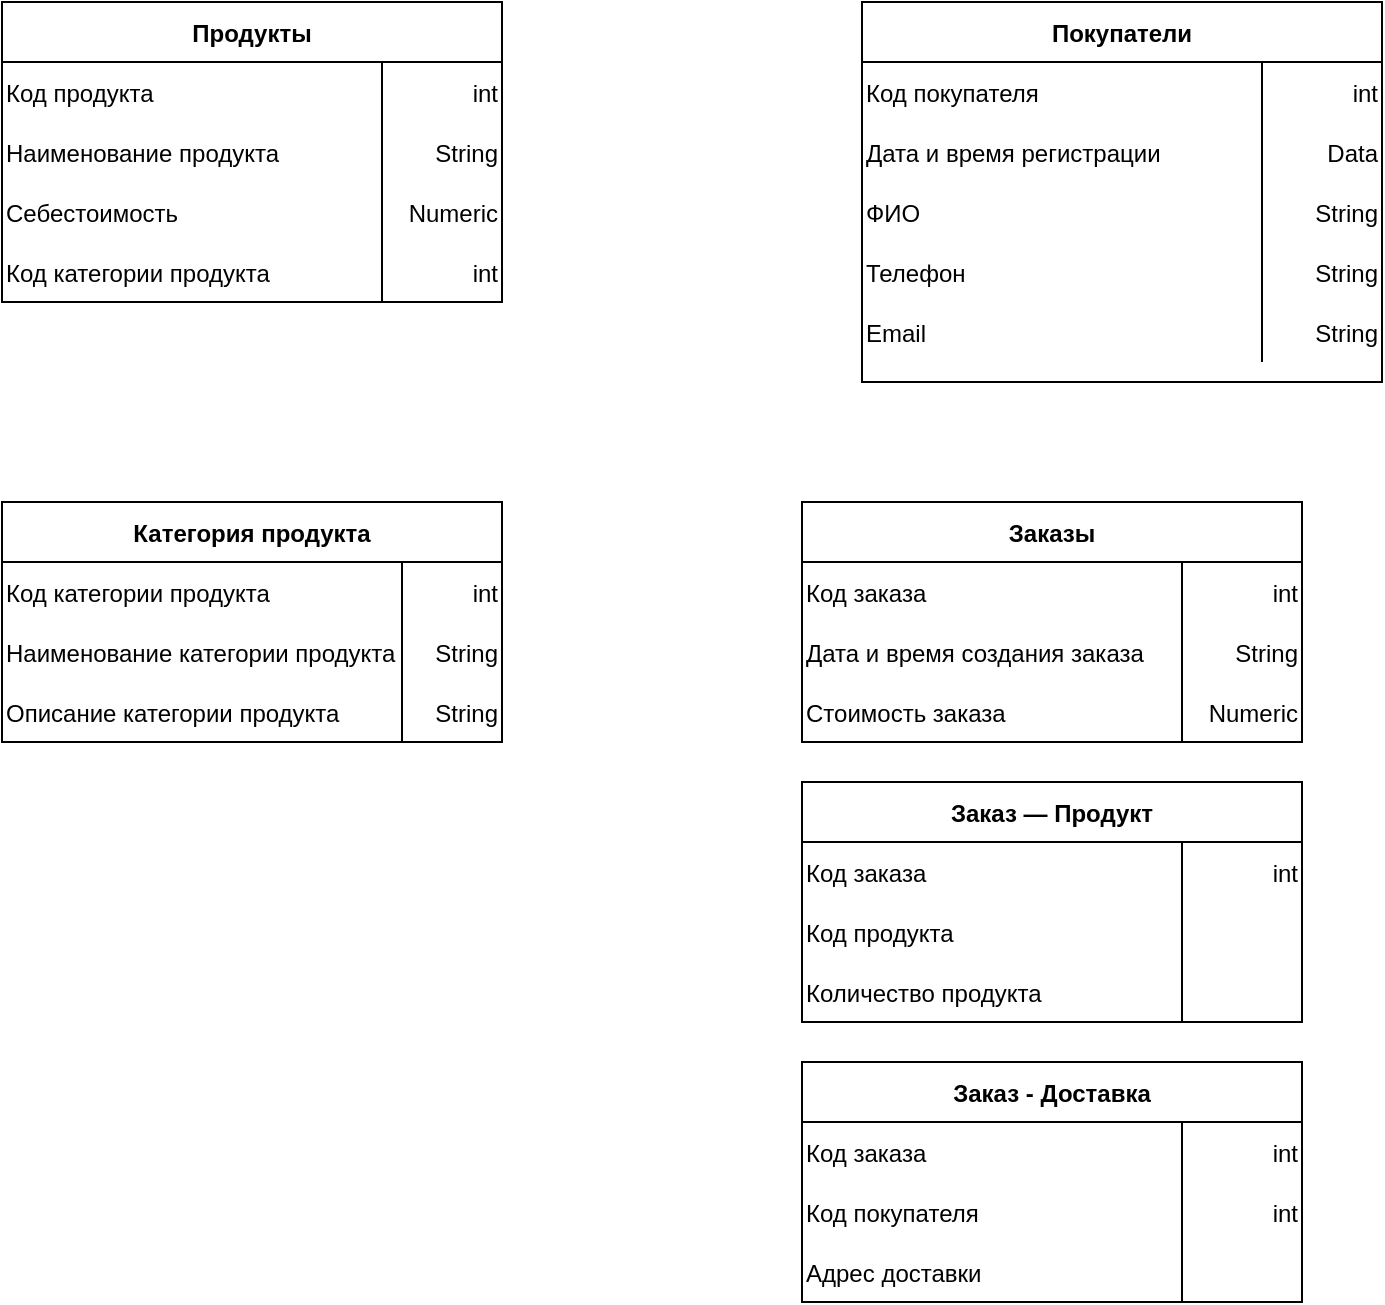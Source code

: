 <mxfile version="23.1.5" type="github">
  <diagram id="R2lEEEUBdFMjLlhIrx00" name="Page-1">
    <mxGraphModel dx="1380" dy="783" grid="1" gridSize="10" guides="1" tooltips="1" connect="1" arrows="1" fold="1" page="1" pageScale="1" pageWidth="850" pageHeight="1100" math="0" shadow="0" extFonts="Permanent Marker^https://fonts.googleapis.com/css?family=Permanent+Marker">
      <root>
        <mxCell id="0" />
        <mxCell id="1" parent="0" />
        <mxCell id="C-vyLk0tnHw3VtMMgP7b-13" value="Продукты" style="shape=table;startSize=30;container=1;collapsible=1;childLayout=tableLayout;fixedRows=1;rowLines=0;fontStyle=1;align=center;resizeLast=1;" parent="1" vertex="1">
          <mxGeometry x="70" y="90" width="250" height="150" as="geometry" />
        </mxCell>
        <mxCell id="C-vyLk0tnHw3VtMMgP7b-17" value="" style="shape=partialRectangle;collapsible=0;dropTarget=0;pointerEvents=0;fillColor=none;points=[[0,0.5],[1,0.5]];portConstraint=eastwest;top=0;left=0;right=0;bottom=0;" parent="C-vyLk0tnHw3VtMMgP7b-13" vertex="1">
          <mxGeometry y="30" width="250" height="30" as="geometry" />
        </mxCell>
        <mxCell id="C-vyLk0tnHw3VtMMgP7b-18" value="Код продукта" style="shape=partialRectangle;overflow=hidden;connectable=0;fillColor=none;top=0;left=0;bottom=0;right=0;align=left;" parent="C-vyLk0tnHw3VtMMgP7b-17" vertex="1">
          <mxGeometry width="190" height="30" as="geometry">
            <mxRectangle width="190" height="30" as="alternateBounds" />
          </mxGeometry>
        </mxCell>
        <mxCell id="C-vyLk0tnHw3VtMMgP7b-19" value="int" style="shape=partialRectangle;overflow=hidden;connectable=0;fillColor=none;top=0;left=0;bottom=0;right=0;align=right;spacingLeft=6;" parent="C-vyLk0tnHw3VtMMgP7b-17" vertex="1">
          <mxGeometry x="190" width="60" height="30" as="geometry">
            <mxRectangle width="60" height="30" as="alternateBounds" />
          </mxGeometry>
        </mxCell>
        <mxCell id="C-vyLk0tnHw3VtMMgP7b-20" value="" style="shape=partialRectangle;collapsible=0;dropTarget=0;pointerEvents=0;fillColor=none;points=[[0,0.5],[1,0.5]];portConstraint=eastwest;top=0;left=0;right=0;bottom=0;" parent="C-vyLk0tnHw3VtMMgP7b-13" vertex="1">
          <mxGeometry y="60" width="250" height="30" as="geometry" />
        </mxCell>
        <mxCell id="C-vyLk0tnHw3VtMMgP7b-21" value="Наименование продукта" style="shape=partialRectangle;overflow=hidden;connectable=0;fillColor=none;top=0;left=0;bottom=0;right=0;align=left;" parent="C-vyLk0tnHw3VtMMgP7b-20" vertex="1">
          <mxGeometry width="190" height="30" as="geometry">
            <mxRectangle width="190" height="30" as="alternateBounds" />
          </mxGeometry>
        </mxCell>
        <mxCell id="C-vyLk0tnHw3VtMMgP7b-22" value="String" style="shape=partialRectangle;overflow=hidden;connectable=0;fillColor=none;top=0;left=0;bottom=0;right=0;align=right;spacingLeft=6;" parent="C-vyLk0tnHw3VtMMgP7b-20" vertex="1">
          <mxGeometry x="190" width="60" height="30" as="geometry">
            <mxRectangle width="60" height="30" as="alternateBounds" />
          </mxGeometry>
        </mxCell>
        <mxCell id="90RBNHrMJxPTxC3LyVrr-16" style="shape=partialRectangle;collapsible=0;dropTarget=0;pointerEvents=0;fillColor=none;points=[[0,0.5],[1,0.5]];portConstraint=eastwest;top=0;left=0;right=0;bottom=0;" vertex="1" parent="C-vyLk0tnHw3VtMMgP7b-13">
          <mxGeometry y="90" width="250" height="30" as="geometry" />
        </mxCell>
        <mxCell id="90RBNHrMJxPTxC3LyVrr-17" value="Себестоимость" style="shape=partialRectangle;overflow=hidden;connectable=0;fillColor=none;top=0;left=0;bottom=0;right=0;align=left;" vertex="1" parent="90RBNHrMJxPTxC3LyVrr-16">
          <mxGeometry width="190" height="30" as="geometry">
            <mxRectangle width="190" height="30" as="alternateBounds" />
          </mxGeometry>
        </mxCell>
        <mxCell id="90RBNHrMJxPTxC3LyVrr-18" value="Numeric" style="shape=partialRectangle;overflow=hidden;connectable=0;fillColor=none;top=0;left=0;bottom=0;right=0;align=right;spacingLeft=6;" vertex="1" parent="90RBNHrMJxPTxC3LyVrr-16">
          <mxGeometry x="190" width="60" height="30" as="geometry">
            <mxRectangle width="60" height="30" as="alternateBounds" />
          </mxGeometry>
        </mxCell>
        <mxCell id="90RBNHrMJxPTxC3LyVrr-19" style="shape=partialRectangle;collapsible=0;dropTarget=0;pointerEvents=0;fillColor=none;points=[[0,0.5],[1,0.5]];portConstraint=eastwest;top=0;left=0;right=0;bottom=0;" vertex="1" parent="C-vyLk0tnHw3VtMMgP7b-13">
          <mxGeometry y="120" width="250" height="30" as="geometry" />
        </mxCell>
        <mxCell id="90RBNHrMJxPTxC3LyVrr-20" value="Код категории продукта" style="shape=partialRectangle;overflow=hidden;connectable=0;fillColor=none;top=0;left=0;bottom=0;right=0;align=left;" vertex="1" parent="90RBNHrMJxPTxC3LyVrr-19">
          <mxGeometry width="190" height="30" as="geometry">
            <mxRectangle width="190" height="30" as="alternateBounds" />
          </mxGeometry>
        </mxCell>
        <mxCell id="90RBNHrMJxPTxC3LyVrr-21" value="int" style="shape=partialRectangle;overflow=hidden;connectable=0;fillColor=none;top=0;left=0;bottom=0;right=0;align=right;spacingLeft=6;" vertex="1" parent="90RBNHrMJxPTxC3LyVrr-19">
          <mxGeometry x="190" width="60" height="30" as="geometry">
            <mxRectangle width="60" height="30" as="alternateBounds" />
          </mxGeometry>
        </mxCell>
        <mxCell id="90RBNHrMJxPTxC3LyVrr-6" value="Покупатели" style="shape=table;startSize=30;container=1;collapsible=1;childLayout=tableLayout;fixedRows=1;rowLines=0;fontStyle=1;align=center;resizeLast=1;" vertex="1" parent="1">
          <mxGeometry x="500" y="90" width="260" height="190" as="geometry" />
        </mxCell>
        <mxCell id="90RBNHrMJxPTxC3LyVrr-36" style="shape=partialRectangle;collapsible=0;dropTarget=0;pointerEvents=0;fillColor=none;points=[[0,0.5],[1,0.5]];portConstraint=eastwest;top=0;left=0;right=0;bottom=0;" vertex="1" parent="90RBNHrMJxPTxC3LyVrr-6">
          <mxGeometry y="30" width="260" height="30" as="geometry" />
        </mxCell>
        <mxCell id="90RBNHrMJxPTxC3LyVrr-37" value="Код покупателя" style="shape=partialRectangle;overflow=hidden;connectable=0;fillColor=none;top=0;left=0;bottom=0;right=0;strokeColor=default;align=left;" vertex="1" parent="90RBNHrMJxPTxC3LyVrr-36">
          <mxGeometry width="200" height="30" as="geometry">
            <mxRectangle width="200" height="30" as="alternateBounds" />
          </mxGeometry>
        </mxCell>
        <mxCell id="90RBNHrMJxPTxC3LyVrr-38" value="int" style="shape=partialRectangle;overflow=hidden;connectable=0;fillColor=none;top=0;left=0;bottom=0;right=0;align=right;spacingLeft=6;labelBorderColor=none;strokeColor=default;" vertex="1" parent="90RBNHrMJxPTxC3LyVrr-36">
          <mxGeometry x="200" width="60" height="30" as="geometry">
            <mxRectangle width="60" height="30" as="alternateBounds" />
          </mxGeometry>
        </mxCell>
        <mxCell id="90RBNHrMJxPTxC3LyVrr-10" value="" style="shape=partialRectangle;collapsible=0;dropTarget=0;pointerEvents=0;fillColor=none;points=[[0,0.5],[1,0.5]];portConstraint=eastwest;top=0;left=0;right=0;bottom=0;" vertex="1" parent="90RBNHrMJxPTxC3LyVrr-6">
          <mxGeometry y="60" width="260" height="30" as="geometry" />
        </mxCell>
        <mxCell id="90RBNHrMJxPTxC3LyVrr-11" value="Дата и время регистрации" style="shape=partialRectangle;overflow=hidden;connectable=0;fillColor=none;top=0;left=0;bottom=0;right=0;strokeColor=default;align=left;" vertex="1" parent="90RBNHrMJxPTxC3LyVrr-10">
          <mxGeometry width="200" height="30" as="geometry">
            <mxRectangle width="200" height="30" as="alternateBounds" />
          </mxGeometry>
        </mxCell>
        <mxCell id="90RBNHrMJxPTxC3LyVrr-12" value="Data" style="shape=partialRectangle;overflow=hidden;connectable=0;fillColor=none;top=0;left=0;bottom=0;right=0;align=right;spacingLeft=6;labelBorderColor=none;strokeColor=default;" vertex="1" parent="90RBNHrMJxPTxC3LyVrr-10">
          <mxGeometry x="200" width="60" height="30" as="geometry">
            <mxRectangle width="60" height="30" as="alternateBounds" />
          </mxGeometry>
        </mxCell>
        <mxCell id="90RBNHrMJxPTxC3LyVrr-13" value="" style="shape=partialRectangle;collapsible=0;dropTarget=0;pointerEvents=0;fillColor=none;points=[[0,0.5],[1,0.5]];portConstraint=eastwest;top=0;left=0;right=0;bottom=0;" vertex="1" parent="90RBNHrMJxPTxC3LyVrr-6">
          <mxGeometry y="90" width="260" height="30" as="geometry" />
        </mxCell>
        <mxCell id="90RBNHrMJxPTxC3LyVrr-14" value="ФИО" style="shape=partialRectangle;overflow=hidden;connectable=0;fillColor=none;top=0;left=0;bottom=0;right=0;strokeColor=default;align=left;" vertex="1" parent="90RBNHrMJxPTxC3LyVrr-13">
          <mxGeometry width="200" height="30" as="geometry">
            <mxRectangle width="200" height="30" as="alternateBounds" />
          </mxGeometry>
        </mxCell>
        <mxCell id="90RBNHrMJxPTxC3LyVrr-15" value="String" style="shape=partialRectangle;overflow=hidden;connectable=0;fillColor=none;top=0;left=0;bottom=0;right=0;align=right;spacingLeft=6;labelBorderColor=none;strokeColor=default;" vertex="1" parent="90RBNHrMJxPTxC3LyVrr-13">
          <mxGeometry x="200" width="60" height="30" as="geometry">
            <mxRectangle width="60" height="30" as="alternateBounds" />
          </mxGeometry>
        </mxCell>
        <mxCell id="90RBNHrMJxPTxC3LyVrr-33" style="shape=partialRectangle;collapsible=0;dropTarget=0;pointerEvents=0;fillColor=none;points=[[0,0.5],[1,0.5]];portConstraint=eastwest;top=0;left=0;right=0;bottom=0;" vertex="1" parent="90RBNHrMJxPTxC3LyVrr-6">
          <mxGeometry y="120" width="260" height="30" as="geometry" />
        </mxCell>
        <mxCell id="90RBNHrMJxPTxC3LyVrr-34" value="Телефон" style="shape=partialRectangle;overflow=hidden;connectable=0;fillColor=none;top=0;left=0;bottom=0;right=0;strokeColor=default;align=left;" vertex="1" parent="90RBNHrMJxPTxC3LyVrr-33">
          <mxGeometry width="200" height="30" as="geometry">
            <mxRectangle width="200" height="30" as="alternateBounds" />
          </mxGeometry>
        </mxCell>
        <mxCell id="90RBNHrMJxPTxC3LyVrr-35" value="String" style="shape=partialRectangle;overflow=hidden;connectable=0;fillColor=none;top=0;left=0;bottom=0;right=0;align=right;spacingLeft=6;labelBorderColor=none;strokeColor=default;" vertex="1" parent="90RBNHrMJxPTxC3LyVrr-33">
          <mxGeometry x="200" width="60" height="30" as="geometry">
            <mxRectangle width="60" height="30" as="alternateBounds" />
          </mxGeometry>
        </mxCell>
        <mxCell id="90RBNHrMJxPTxC3LyVrr-30" style="shape=partialRectangle;collapsible=0;dropTarget=0;pointerEvents=0;fillColor=none;points=[[0,0.5],[1,0.5]];portConstraint=eastwest;top=0;left=0;right=0;bottom=0;" vertex="1" parent="90RBNHrMJxPTxC3LyVrr-6">
          <mxGeometry y="150" width="260" height="30" as="geometry" />
        </mxCell>
        <mxCell id="90RBNHrMJxPTxC3LyVrr-31" value="Email" style="shape=partialRectangle;overflow=hidden;connectable=0;fillColor=none;top=0;left=0;bottom=0;right=0;strokeColor=default;align=left;" vertex="1" parent="90RBNHrMJxPTxC3LyVrr-30">
          <mxGeometry width="200" height="30" as="geometry">
            <mxRectangle width="200" height="30" as="alternateBounds" />
          </mxGeometry>
        </mxCell>
        <mxCell id="90RBNHrMJxPTxC3LyVrr-32" value="String" style="shape=partialRectangle;overflow=hidden;connectable=0;fillColor=none;top=0;left=0;bottom=0;right=0;align=right;spacingLeft=6;labelBorderColor=none;strokeColor=default;" vertex="1" parent="90RBNHrMJxPTxC3LyVrr-30">
          <mxGeometry x="200" width="60" height="30" as="geometry">
            <mxRectangle width="60" height="30" as="alternateBounds" />
          </mxGeometry>
        </mxCell>
        <mxCell id="90RBNHrMJxPTxC3LyVrr-39" value="Категория продукта" style="shape=table;startSize=30;container=1;collapsible=1;childLayout=tableLayout;fixedRows=1;rowLines=0;fontStyle=1;align=center;resizeLast=1;" vertex="1" parent="1">
          <mxGeometry x="70" y="340" width="250" height="120" as="geometry" />
        </mxCell>
        <mxCell id="90RBNHrMJxPTxC3LyVrr-40" value="" style="shape=partialRectangle;collapsible=0;dropTarget=0;pointerEvents=0;fillColor=none;points=[[0,0.5],[1,0.5]];portConstraint=eastwest;top=0;left=0;right=0;bottom=0;" vertex="1" parent="90RBNHrMJxPTxC3LyVrr-39">
          <mxGeometry y="30" width="250" height="30" as="geometry" />
        </mxCell>
        <mxCell id="90RBNHrMJxPTxC3LyVrr-41" value="Код категории продукта" style="shape=partialRectangle;overflow=hidden;connectable=0;fillColor=none;top=0;left=0;bottom=0;right=0;align=left;" vertex="1" parent="90RBNHrMJxPTxC3LyVrr-40">
          <mxGeometry width="200" height="30" as="geometry">
            <mxRectangle width="200" height="30" as="alternateBounds" />
          </mxGeometry>
        </mxCell>
        <mxCell id="90RBNHrMJxPTxC3LyVrr-42" value="int" style="shape=partialRectangle;overflow=hidden;connectable=0;fillColor=none;top=0;left=0;bottom=0;right=0;align=right;spacingLeft=6;" vertex="1" parent="90RBNHrMJxPTxC3LyVrr-40">
          <mxGeometry x="200" width="50" height="30" as="geometry">
            <mxRectangle width="50" height="30" as="alternateBounds" />
          </mxGeometry>
        </mxCell>
        <mxCell id="90RBNHrMJxPTxC3LyVrr-43" value="" style="shape=partialRectangle;collapsible=0;dropTarget=0;pointerEvents=0;fillColor=none;points=[[0,0.5],[1,0.5]];portConstraint=eastwest;top=0;left=0;right=0;bottom=0;" vertex="1" parent="90RBNHrMJxPTxC3LyVrr-39">
          <mxGeometry y="60" width="250" height="30" as="geometry" />
        </mxCell>
        <mxCell id="90RBNHrMJxPTxC3LyVrr-44" value="Наименование категории продукта" style="shape=partialRectangle;overflow=hidden;connectable=0;fillColor=none;top=0;left=0;bottom=0;right=0;align=left;" vertex="1" parent="90RBNHrMJxPTxC3LyVrr-43">
          <mxGeometry width="200" height="30" as="geometry">
            <mxRectangle width="200" height="30" as="alternateBounds" />
          </mxGeometry>
        </mxCell>
        <mxCell id="90RBNHrMJxPTxC3LyVrr-45" value="String" style="shape=partialRectangle;overflow=hidden;connectable=0;fillColor=none;top=0;left=0;bottom=0;right=0;align=right;spacingLeft=6;" vertex="1" parent="90RBNHrMJxPTxC3LyVrr-43">
          <mxGeometry x="200" width="50" height="30" as="geometry">
            <mxRectangle width="50" height="30" as="alternateBounds" />
          </mxGeometry>
        </mxCell>
        <mxCell id="90RBNHrMJxPTxC3LyVrr-46" style="shape=partialRectangle;collapsible=0;dropTarget=0;pointerEvents=0;fillColor=none;points=[[0,0.5],[1,0.5]];portConstraint=eastwest;top=0;left=0;right=0;bottom=0;" vertex="1" parent="90RBNHrMJxPTxC3LyVrr-39">
          <mxGeometry y="90" width="250" height="30" as="geometry" />
        </mxCell>
        <mxCell id="90RBNHrMJxPTxC3LyVrr-47" value="Описание категории продукта" style="shape=partialRectangle;overflow=hidden;connectable=0;fillColor=none;top=0;left=0;bottom=0;right=0;align=left;" vertex="1" parent="90RBNHrMJxPTxC3LyVrr-46">
          <mxGeometry width="200" height="30" as="geometry">
            <mxRectangle width="200" height="30" as="alternateBounds" />
          </mxGeometry>
        </mxCell>
        <mxCell id="90RBNHrMJxPTxC3LyVrr-48" value="String" style="shape=partialRectangle;overflow=hidden;connectable=0;fillColor=none;top=0;left=0;bottom=0;right=0;align=right;spacingLeft=6;" vertex="1" parent="90RBNHrMJxPTxC3LyVrr-46">
          <mxGeometry x="200" width="50" height="30" as="geometry">
            <mxRectangle width="50" height="30" as="alternateBounds" />
          </mxGeometry>
        </mxCell>
        <mxCell id="90RBNHrMJxPTxC3LyVrr-52" value="Заказы" style="shape=table;startSize=30;container=1;collapsible=1;childLayout=tableLayout;fixedRows=1;rowLines=0;fontStyle=1;align=center;resizeLast=1;" vertex="1" parent="1">
          <mxGeometry x="470" y="340" width="250" height="120" as="geometry" />
        </mxCell>
        <mxCell id="90RBNHrMJxPTxC3LyVrr-53" value="" style="shape=partialRectangle;collapsible=0;dropTarget=0;pointerEvents=0;fillColor=none;points=[[0,0.5],[1,0.5]];portConstraint=eastwest;top=0;left=0;right=0;bottom=0;" vertex="1" parent="90RBNHrMJxPTxC3LyVrr-52">
          <mxGeometry y="30" width="250" height="30" as="geometry" />
        </mxCell>
        <mxCell id="90RBNHrMJxPTxC3LyVrr-54" value="Код заказа" style="shape=partialRectangle;overflow=hidden;connectable=0;fillColor=none;top=0;left=0;bottom=0;right=0;align=left;" vertex="1" parent="90RBNHrMJxPTxC3LyVrr-53">
          <mxGeometry width="190" height="30" as="geometry">
            <mxRectangle width="190" height="30" as="alternateBounds" />
          </mxGeometry>
        </mxCell>
        <mxCell id="90RBNHrMJxPTxC3LyVrr-55" value="int" style="shape=partialRectangle;overflow=hidden;connectable=0;fillColor=none;top=0;left=0;bottom=0;right=0;align=right;spacingLeft=6;" vertex="1" parent="90RBNHrMJxPTxC3LyVrr-53">
          <mxGeometry x="190" width="60" height="30" as="geometry">
            <mxRectangle width="60" height="30" as="alternateBounds" />
          </mxGeometry>
        </mxCell>
        <mxCell id="90RBNHrMJxPTxC3LyVrr-56" value="" style="shape=partialRectangle;collapsible=0;dropTarget=0;pointerEvents=0;fillColor=none;points=[[0,0.5],[1,0.5]];portConstraint=eastwest;top=0;left=0;right=0;bottom=0;" vertex="1" parent="90RBNHrMJxPTxC3LyVrr-52">
          <mxGeometry y="60" width="250" height="30" as="geometry" />
        </mxCell>
        <mxCell id="90RBNHrMJxPTxC3LyVrr-57" value="Дата и время создания заказа" style="shape=partialRectangle;overflow=hidden;connectable=0;fillColor=none;top=0;left=0;bottom=0;right=0;align=left;" vertex="1" parent="90RBNHrMJxPTxC3LyVrr-56">
          <mxGeometry width="190" height="30" as="geometry">
            <mxRectangle width="190" height="30" as="alternateBounds" />
          </mxGeometry>
        </mxCell>
        <mxCell id="90RBNHrMJxPTxC3LyVrr-58" value="String" style="shape=partialRectangle;overflow=hidden;connectable=0;fillColor=none;top=0;left=0;bottom=0;right=0;align=right;spacingLeft=6;" vertex="1" parent="90RBNHrMJxPTxC3LyVrr-56">
          <mxGeometry x="190" width="60" height="30" as="geometry">
            <mxRectangle width="60" height="30" as="alternateBounds" />
          </mxGeometry>
        </mxCell>
        <mxCell id="90RBNHrMJxPTxC3LyVrr-59" style="shape=partialRectangle;collapsible=0;dropTarget=0;pointerEvents=0;fillColor=none;points=[[0,0.5],[1,0.5]];portConstraint=eastwest;top=0;left=0;right=0;bottom=0;" vertex="1" parent="90RBNHrMJxPTxC3LyVrr-52">
          <mxGeometry y="90" width="250" height="30" as="geometry" />
        </mxCell>
        <mxCell id="90RBNHrMJxPTxC3LyVrr-60" value="Стоимость заказа" style="shape=partialRectangle;overflow=hidden;connectable=0;fillColor=none;top=0;left=0;bottom=0;right=0;align=left;" vertex="1" parent="90RBNHrMJxPTxC3LyVrr-59">
          <mxGeometry width="190" height="30" as="geometry">
            <mxRectangle width="190" height="30" as="alternateBounds" />
          </mxGeometry>
        </mxCell>
        <mxCell id="90RBNHrMJxPTxC3LyVrr-61" value="Numeric" style="shape=partialRectangle;overflow=hidden;connectable=0;fillColor=none;top=0;left=0;bottom=0;right=0;align=right;spacingLeft=6;" vertex="1" parent="90RBNHrMJxPTxC3LyVrr-59">
          <mxGeometry x="190" width="60" height="30" as="geometry">
            <mxRectangle width="60" height="30" as="alternateBounds" />
          </mxGeometry>
        </mxCell>
        <mxCell id="90RBNHrMJxPTxC3LyVrr-77" value="Заказ — Продукт" style="shape=table;startSize=30;container=1;collapsible=1;childLayout=tableLayout;fixedRows=1;rowLines=0;fontStyle=1;align=center;resizeLast=1;" vertex="1" parent="1">
          <mxGeometry x="470" y="480" width="250" height="120" as="geometry" />
        </mxCell>
        <mxCell id="90RBNHrMJxPTxC3LyVrr-78" value="" style="shape=partialRectangle;collapsible=0;dropTarget=0;pointerEvents=0;fillColor=none;points=[[0,0.5],[1,0.5]];portConstraint=eastwest;top=0;left=0;right=0;bottom=0;" vertex="1" parent="90RBNHrMJxPTxC3LyVrr-77">
          <mxGeometry y="30" width="250" height="30" as="geometry" />
        </mxCell>
        <mxCell id="90RBNHrMJxPTxC3LyVrr-79" value="Код заказа" style="shape=partialRectangle;overflow=hidden;connectable=0;fillColor=none;top=0;left=0;bottom=0;right=0;align=left;" vertex="1" parent="90RBNHrMJxPTxC3LyVrr-78">
          <mxGeometry width="190" height="30" as="geometry">
            <mxRectangle width="190" height="30" as="alternateBounds" />
          </mxGeometry>
        </mxCell>
        <mxCell id="90RBNHrMJxPTxC3LyVrr-80" value="int" style="shape=partialRectangle;overflow=hidden;connectable=0;fillColor=none;top=0;left=0;bottom=0;right=0;align=right;spacingLeft=6;" vertex="1" parent="90RBNHrMJxPTxC3LyVrr-78">
          <mxGeometry x="190" width="60" height="30" as="geometry">
            <mxRectangle width="60" height="30" as="alternateBounds" />
          </mxGeometry>
        </mxCell>
        <mxCell id="90RBNHrMJxPTxC3LyVrr-93" style="shape=partialRectangle;collapsible=0;dropTarget=0;pointerEvents=0;fillColor=none;points=[[0,0.5],[1,0.5]];portConstraint=eastwest;top=0;left=0;right=0;bottom=0;" vertex="1" parent="90RBNHrMJxPTxC3LyVrr-77">
          <mxGeometry y="60" width="250" height="30" as="geometry" />
        </mxCell>
        <mxCell id="90RBNHrMJxPTxC3LyVrr-94" value="Код продукта" style="shape=partialRectangle;overflow=hidden;connectable=0;fillColor=none;top=0;left=0;bottom=0;right=0;align=left;" vertex="1" parent="90RBNHrMJxPTxC3LyVrr-93">
          <mxGeometry width="190" height="30" as="geometry">
            <mxRectangle width="190" height="30" as="alternateBounds" />
          </mxGeometry>
        </mxCell>
        <mxCell id="90RBNHrMJxPTxC3LyVrr-95" style="shape=partialRectangle;overflow=hidden;connectable=0;fillColor=none;top=0;left=0;bottom=0;right=0;align=right;spacingLeft=6;" vertex="1" parent="90RBNHrMJxPTxC3LyVrr-93">
          <mxGeometry x="190" width="60" height="30" as="geometry">
            <mxRectangle width="60" height="30" as="alternateBounds" />
          </mxGeometry>
        </mxCell>
        <mxCell id="90RBNHrMJxPTxC3LyVrr-96" style="shape=partialRectangle;collapsible=0;dropTarget=0;pointerEvents=0;fillColor=none;points=[[0,0.5],[1,0.5]];portConstraint=eastwest;top=0;left=0;right=0;bottom=0;" vertex="1" parent="90RBNHrMJxPTxC3LyVrr-77">
          <mxGeometry y="90" width="250" height="30" as="geometry" />
        </mxCell>
        <mxCell id="90RBNHrMJxPTxC3LyVrr-97" value="Количество продукта" style="shape=partialRectangle;overflow=hidden;connectable=0;fillColor=none;top=0;left=0;bottom=0;right=0;align=left;" vertex="1" parent="90RBNHrMJxPTxC3LyVrr-96">
          <mxGeometry width="190" height="30" as="geometry">
            <mxRectangle width="190" height="30" as="alternateBounds" />
          </mxGeometry>
        </mxCell>
        <mxCell id="90RBNHrMJxPTxC3LyVrr-98" style="shape=partialRectangle;overflow=hidden;connectable=0;fillColor=none;top=0;left=0;bottom=0;right=0;align=right;spacingLeft=6;" vertex="1" parent="90RBNHrMJxPTxC3LyVrr-96">
          <mxGeometry x="190" width="60" height="30" as="geometry">
            <mxRectangle width="60" height="30" as="alternateBounds" />
          </mxGeometry>
        </mxCell>
        <mxCell id="90RBNHrMJxPTxC3LyVrr-99" value="Заказ - Доставка" style="shape=table;startSize=30;container=1;collapsible=1;childLayout=tableLayout;fixedRows=1;rowLines=0;fontStyle=1;align=center;resizeLast=1;" vertex="1" parent="1">
          <mxGeometry x="470" y="620" width="250" height="120" as="geometry" />
        </mxCell>
        <mxCell id="90RBNHrMJxPTxC3LyVrr-100" value="" style="shape=partialRectangle;collapsible=0;dropTarget=0;pointerEvents=0;fillColor=none;points=[[0,0.5],[1,0.5]];portConstraint=eastwest;top=0;left=0;right=0;bottom=0;" vertex="1" parent="90RBNHrMJxPTxC3LyVrr-99">
          <mxGeometry y="30" width="250" height="30" as="geometry" />
        </mxCell>
        <mxCell id="90RBNHrMJxPTxC3LyVrr-101" value="Код заказа" style="shape=partialRectangle;overflow=hidden;connectable=0;fillColor=none;top=0;left=0;bottom=0;right=0;align=left;" vertex="1" parent="90RBNHrMJxPTxC3LyVrr-100">
          <mxGeometry width="190" height="30" as="geometry">
            <mxRectangle width="190" height="30" as="alternateBounds" />
          </mxGeometry>
        </mxCell>
        <mxCell id="90RBNHrMJxPTxC3LyVrr-102" value="int" style="shape=partialRectangle;overflow=hidden;connectable=0;fillColor=none;top=0;left=0;bottom=0;right=0;align=right;spacingLeft=6;" vertex="1" parent="90RBNHrMJxPTxC3LyVrr-100">
          <mxGeometry x="190" width="60" height="30" as="geometry">
            <mxRectangle width="60" height="30" as="alternateBounds" />
          </mxGeometry>
        </mxCell>
        <mxCell id="90RBNHrMJxPTxC3LyVrr-109" style="shape=partialRectangle;collapsible=0;dropTarget=0;pointerEvents=0;fillColor=none;points=[[0,0.5],[1,0.5]];portConstraint=eastwest;top=0;left=0;right=0;bottom=0;" vertex="1" parent="90RBNHrMJxPTxC3LyVrr-99">
          <mxGeometry y="60" width="250" height="30" as="geometry" />
        </mxCell>
        <mxCell id="90RBNHrMJxPTxC3LyVrr-110" value="Код покупателя" style="shape=partialRectangle;overflow=hidden;connectable=0;fillColor=none;top=0;left=0;bottom=0;right=0;align=left;" vertex="1" parent="90RBNHrMJxPTxC3LyVrr-109">
          <mxGeometry width="190" height="30" as="geometry">
            <mxRectangle width="190" height="30" as="alternateBounds" />
          </mxGeometry>
        </mxCell>
        <mxCell id="90RBNHrMJxPTxC3LyVrr-111" value="int" style="shape=partialRectangle;overflow=hidden;connectable=0;fillColor=none;top=0;left=0;bottom=0;right=0;align=right;spacingLeft=6;" vertex="1" parent="90RBNHrMJxPTxC3LyVrr-109">
          <mxGeometry x="190" width="60" height="30" as="geometry">
            <mxRectangle width="60" height="30" as="alternateBounds" />
          </mxGeometry>
        </mxCell>
        <mxCell id="90RBNHrMJxPTxC3LyVrr-112" style="shape=partialRectangle;collapsible=0;dropTarget=0;pointerEvents=0;fillColor=none;points=[[0,0.5],[1,0.5]];portConstraint=eastwest;top=0;left=0;right=0;bottom=0;" vertex="1" parent="90RBNHrMJxPTxC3LyVrr-99">
          <mxGeometry y="90" width="250" height="30" as="geometry" />
        </mxCell>
        <mxCell id="90RBNHrMJxPTxC3LyVrr-113" value="Адрес доставки" style="shape=partialRectangle;overflow=hidden;connectable=0;fillColor=none;top=0;left=0;bottom=0;right=0;align=left;" vertex="1" parent="90RBNHrMJxPTxC3LyVrr-112">
          <mxGeometry width="190" height="30" as="geometry">
            <mxRectangle width="190" height="30" as="alternateBounds" />
          </mxGeometry>
        </mxCell>
        <mxCell id="90RBNHrMJxPTxC3LyVrr-114" style="shape=partialRectangle;overflow=hidden;connectable=0;fillColor=none;top=0;left=0;bottom=0;right=0;align=right;spacingLeft=6;" vertex="1" parent="90RBNHrMJxPTxC3LyVrr-112">
          <mxGeometry x="190" width="60" height="30" as="geometry">
            <mxRectangle width="60" height="30" as="alternateBounds" />
          </mxGeometry>
        </mxCell>
      </root>
    </mxGraphModel>
  </diagram>
</mxfile>
